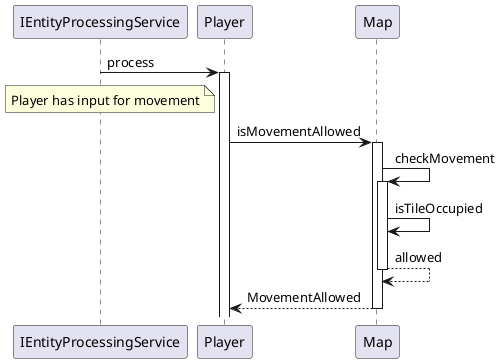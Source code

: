@startuml
participant IEntityProcessingService
participant Player
participant Map

IEntityProcessingService -> Player: process
activate Player
note left of Player: Player has input for movement
Player -> Map: isMovementAllowed
activate Map
Map -> Map: checkMovement
activate Map
Map -> Map: isTileOccupied
Map --> Map: allowed
deactivate Map
Map --> Player: MovementAllowed
deactivate Map

@enduml